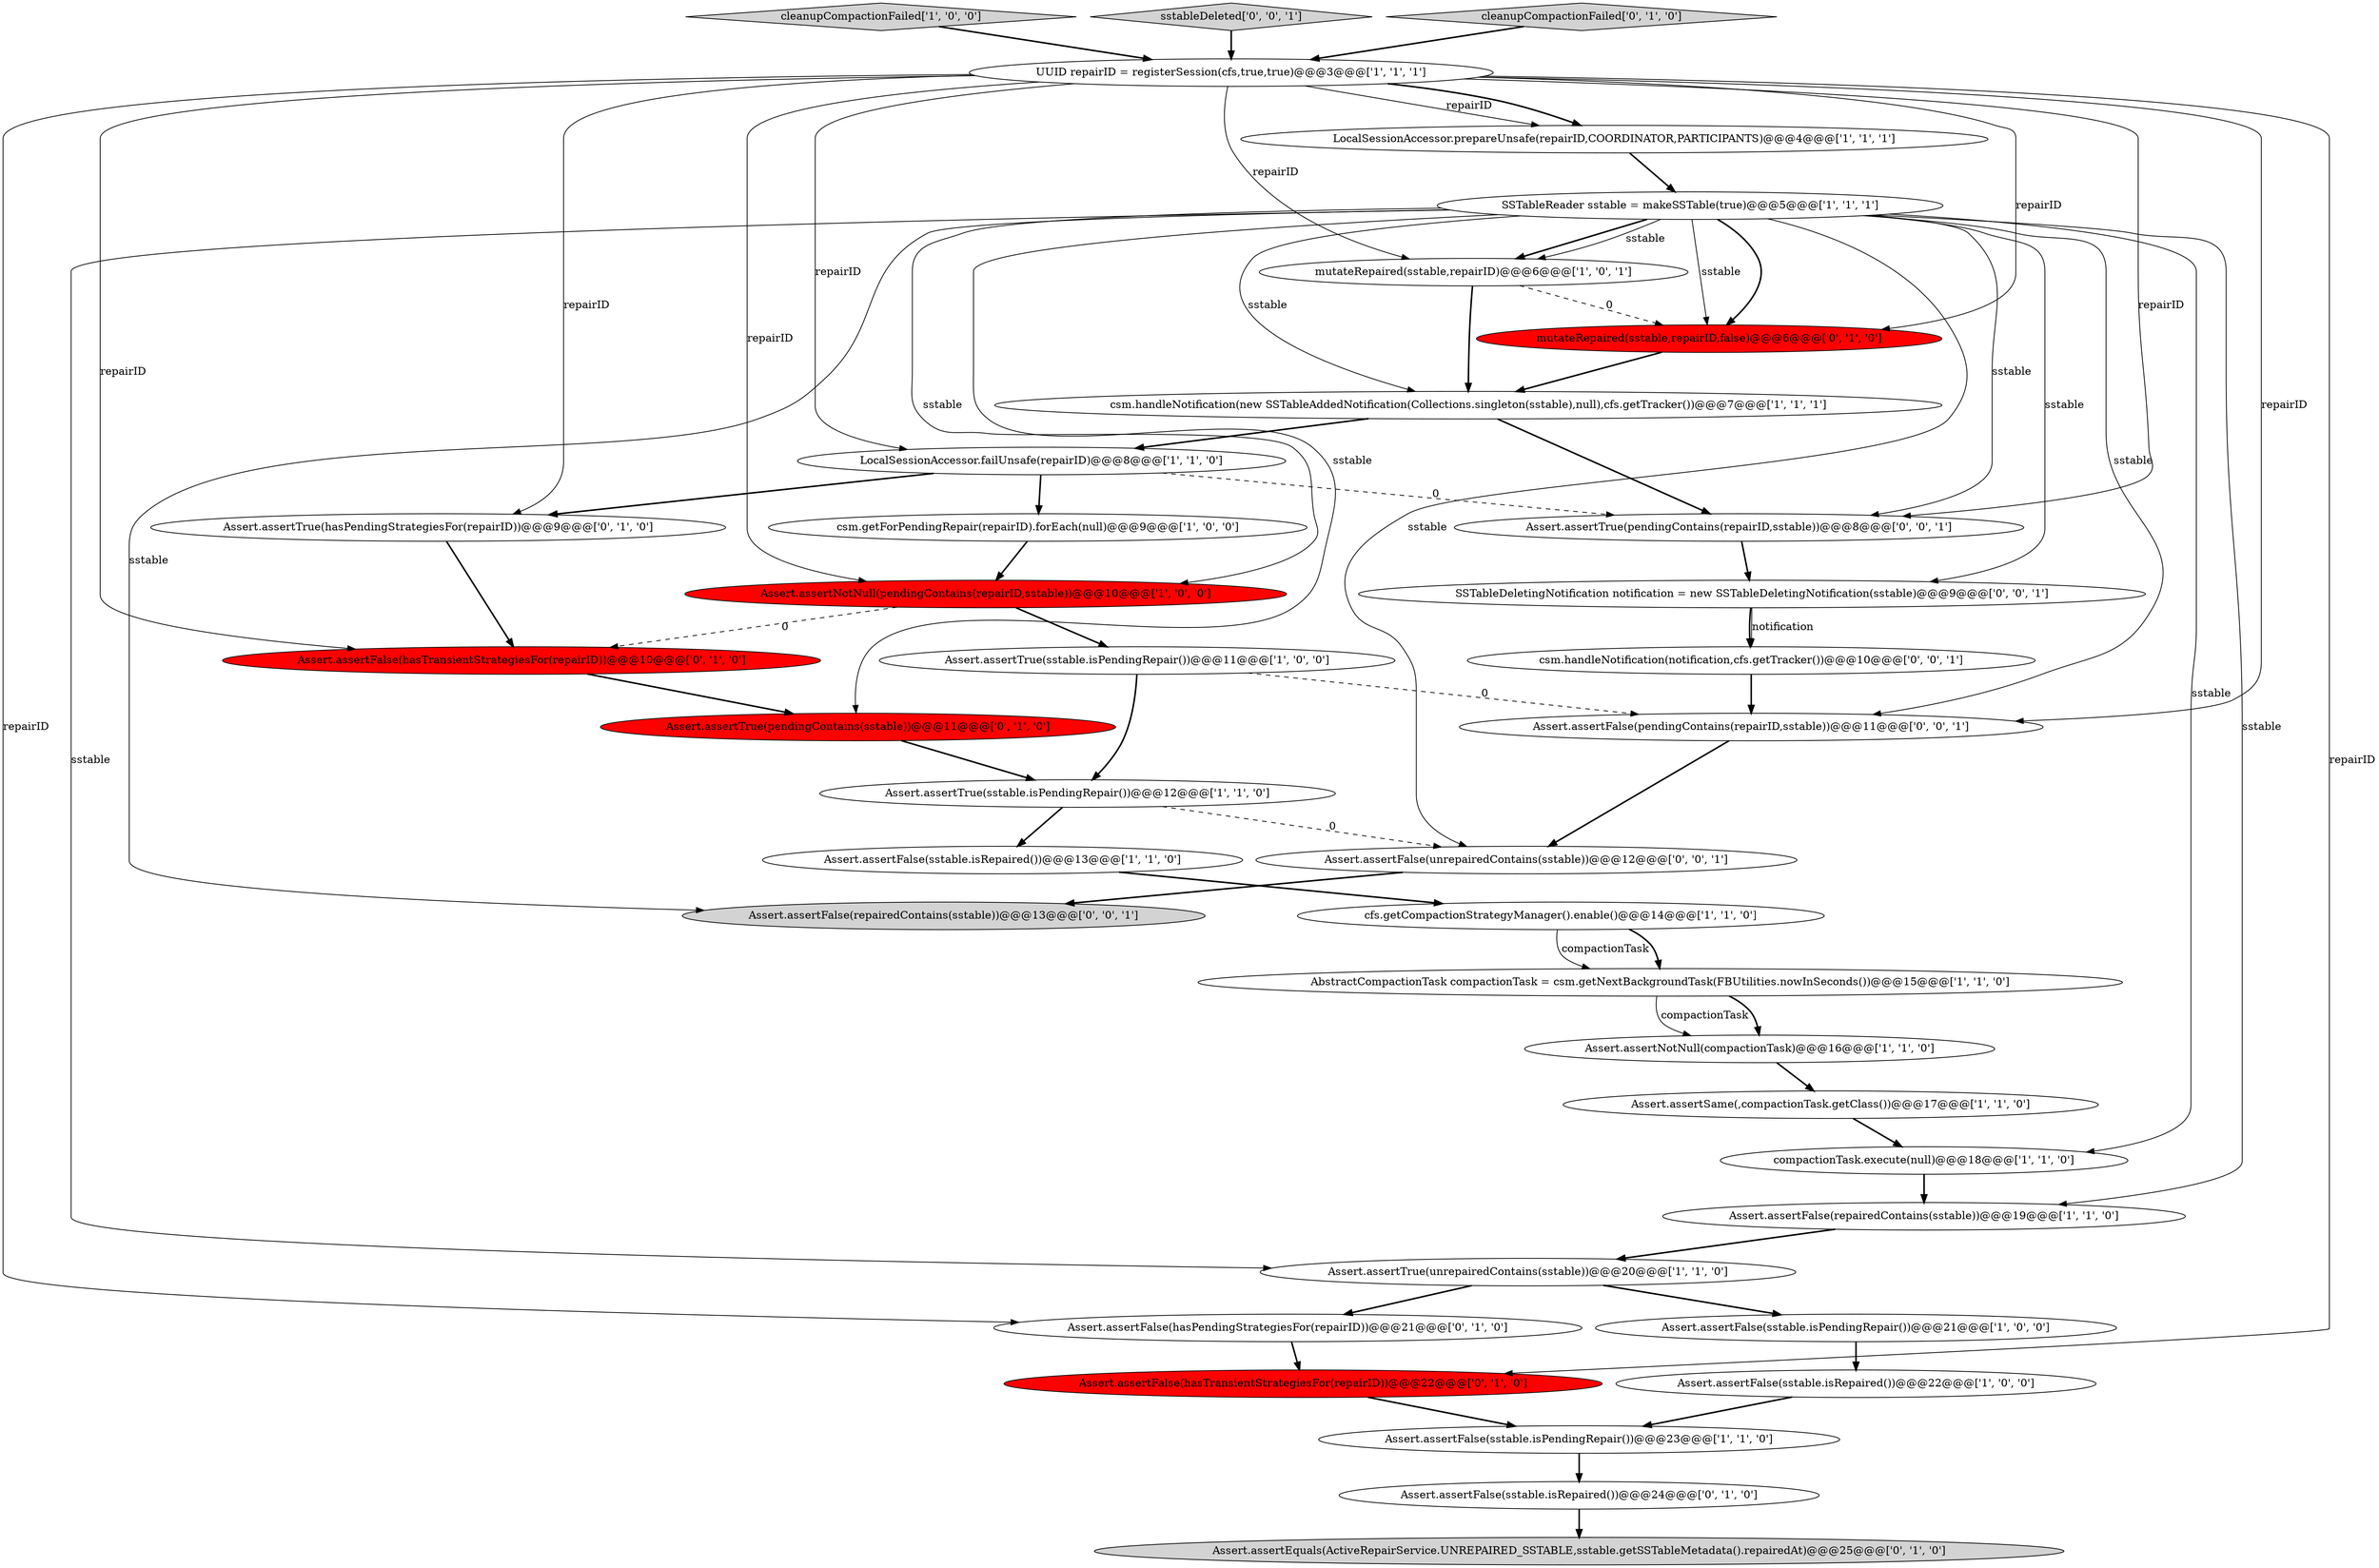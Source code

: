 digraph {
34 [style = filled, label = "Assert.assertFalse(unrepairedContains(sstable))@@@12@@@['0', '0', '1']", fillcolor = white, shape = ellipse image = "AAA0AAABBB3BBB"];
7 [style = filled, label = "Assert.assertTrue(sstable.isPendingRepair())@@@11@@@['1', '0', '0']", fillcolor = white, shape = ellipse image = "AAA0AAABBB1BBB"];
23 [style = filled, label = "Assert.assertFalse(hasTransientStrategiesFor(repairID))@@@10@@@['0', '1', '0']", fillcolor = red, shape = ellipse image = "AAA1AAABBB2BBB"];
31 [style = filled, label = "SSTableDeletingNotification notification = new SSTableDeletingNotification(sstable)@@@9@@@['0', '0', '1']", fillcolor = white, shape = ellipse image = "AAA0AAABBB3BBB"];
6 [style = filled, label = "compactionTask.execute(null)@@@18@@@['1', '1', '0']", fillcolor = white, shape = ellipse image = "AAA0AAABBB1BBB"];
32 [style = filled, label = "Assert.assertFalse(pendingContains(repairID,sstable))@@@11@@@['0', '0', '1']", fillcolor = white, shape = ellipse image = "AAA0AAABBB3BBB"];
29 [style = filled, label = "Assert.assertFalse(hasTransientStrategiesFor(repairID))@@@22@@@['0', '1', '0']", fillcolor = red, shape = ellipse image = "AAA1AAABBB2BBB"];
18 [style = filled, label = "LocalSessionAccessor.failUnsafe(repairID)@@@8@@@['1', '1', '0']", fillcolor = white, shape = ellipse image = "AAA0AAABBB1BBB"];
11 [style = filled, label = "Assert.assertFalse(sstable.isPendingRepair())@@@21@@@['1', '0', '0']", fillcolor = white, shape = ellipse image = "AAA0AAABBB1BBB"];
35 [style = filled, label = "Assert.assertFalse(repairedContains(sstable))@@@13@@@['0', '0', '1']", fillcolor = lightgray, shape = ellipse image = "AAA0AAABBB3BBB"];
4 [style = filled, label = "Assert.assertFalse(sstable.isRepaired())@@@22@@@['1', '0', '0']", fillcolor = white, shape = ellipse image = "AAA0AAABBB1BBB"];
24 [style = filled, label = "Assert.assertFalse(hasPendingStrategiesFor(repairID))@@@21@@@['0', '1', '0']", fillcolor = white, shape = ellipse image = "AAA0AAABBB2BBB"];
5 [style = filled, label = "csm.getForPendingRepair(repairID).forEach(null)@@@9@@@['1', '0', '0']", fillcolor = white, shape = ellipse image = "AAA0AAABBB1BBB"];
15 [style = filled, label = "UUID repairID = registerSession(cfs,true,true)@@@3@@@['1', '1', '1']", fillcolor = white, shape = ellipse image = "AAA0AAABBB1BBB"];
28 [style = filled, label = "Assert.assertEquals(ActiveRepairService.UNREPAIRED_SSTABLE,sstable.getSSTableMetadata().repairedAt)@@@25@@@['0', '1', '0']", fillcolor = lightgray, shape = ellipse image = "AAA0AAABBB2BBB"];
8 [style = filled, label = "SSTableReader sstable = makeSSTable(true)@@@5@@@['1', '1', '1']", fillcolor = white, shape = ellipse image = "AAA0AAABBB1BBB"];
37 [style = filled, label = "csm.handleNotification(notification,cfs.getTracker())@@@10@@@['0', '0', '1']", fillcolor = white, shape = ellipse image = "AAA0AAABBB3BBB"];
20 [style = filled, label = "Assert.assertFalse(sstable.isPendingRepair())@@@23@@@['1', '1', '0']", fillcolor = white, shape = ellipse image = "AAA0AAABBB1BBB"];
16 [style = filled, label = "Assert.assertFalse(sstable.isRepaired())@@@13@@@['1', '1', '0']", fillcolor = white, shape = ellipse image = "AAA0AAABBB1BBB"];
17 [style = filled, label = "LocalSessionAccessor.prepareUnsafe(repairID,COORDINATOR,PARTICIPANTS)@@@4@@@['1', '1', '1']", fillcolor = white, shape = ellipse image = "AAA0AAABBB1BBB"];
19 [style = filled, label = "Assert.assertTrue(sstable.isPendingRepair())@@@12@@@['1', '1', '0']", fillcolor = white, shape = ellipse image = "AAA0AAABBB1BBB"];
21 [style = filled, label = "cleanupCompactionFailed['1', '0', '0']", fillcolor = lightgray, shape = diamond image = "AAA0AAABBB1BBB"];
9 [style = filled, label = "csm.handleNotification(new SSTableAddedNotification(Collections.singleton(sstable),null),cfs.getTracker())@@@7@@@['1', '1', '1']", fillcolor = white, shape = ellipse image = "AAA0AAABBB1BBB"];
30 [style = filled, label = "Assert.assertFalse(sstable.isRepaired())@@@24@@@['0', '1', '0']", fillcolor = white, shape = ellipse image = "AAA0AAABBB2BBB"];
14 [style = filled, label = "mutateRepaired(sstable,repairID)@@@6@@@['1', '0', '1']", fillcolor = white, shape = ellipse image = "AAA0AAABBB1BBB"];
1 [style = filled, label = "AbstractCompactionTask compactionTask = csm.getNextBackgroundTask(FBUtilities.nowInSeconds())@@@15@@@['1', '1', '0']", fillcolor = white, shape = ellipse image = "AAA0AAABBB1BBB"];
22 [style = filled, label = "mutateRepaired(sstable,repairID,false)@@@6@@@['0', '1', '0']", fillcolor = red, shape = ellipse image = "AAA1AAABBB2BBB"];
0 [style = filled, label = "cfs.getCompactionStrategyManager().enable()@@@14@@@['1', '1', '0']", fillcolor = white, shape = ellipse image = "AAA0AAABBB1BBB"];
10 [style = filled, label = "Assert.assertNotNull(pendingContains(repairID,sstable))@@@10@@@['1', '0', '0']", fillcolor = red, shape = ellipse image = "AAA1AAABBB1BBB"];
36 [style = filled, label = "Assert.assertTrue(pendingContains(repairID,sstable))@@@8@@@['0', '0', '1']", fillcolor = white, shape = ellipse image = "AAA0AAABBB3BBB"];
33 [style = filled, label = "sstableDeleted['0', '0', '1']", fillcolor = lightgray, shape = diamond image = "AAA0AAABBB3BBB"];
3 [style = filled, label = "Assert.assertFalse(repairedContains(sstable))@@@19@@@['1', '1', '0']", fillcolor = white, shape = ellipse image = "AAA0AAABBB1BBB"];
12 [style = filled, label = "Assert.assertNotNull(compactionTask)@@@16@@@['1', '1', '0']", fillcolor = white, shape = ellipse image = "AAA0AAABBB1BBB"];
13 [style = filled, label = "Assert.assertTrue(unrepairedContains(sstable))@@@20@@@['1', '1', '0']", fillcolor = white, shape = ellipse image = "AAA0AAABBB1BBB"];
26 [style = filled, label = "cleanupCompactionFailed['0', '1', '0']", fillcolor = lightgray, shape = diamond image = "AAA0AAABBB2BBB"];
25 [style = filled, label = "Assert.assertTrue(hasPendingStrategiesFor(repairID))@@@9@@@['0', '1', '0']", fillcolor = white, shape = ellipse image = "AAA0AAABBB2BBB"];
27 [style = filled, label = "Assert.assertTrue(pendingContains(sstable))@@@11@@@['0', '1', '0']", fillcolor = red, shape = ellipse image = "AAA1AAABBB2BBB"];
2 [style = filled, label = "Assert.assertSame(,compactionTask.getClass())@@@17@@@['1', '1', '0']", fillcolor = white, shape = ellipse image = "AAA0AAABBB1BBB"];
8->6 [style = solid, label="sstable"];
17->8 [style = bold, label=""];
8->27 [style = solid, label="sstable"];
5->10 [style = bold, label=""];
15->18 [style = solid, label="repairID"];
6->3 [style = bold, label=""];
15->22 [style = solid, label="repairID"];
16->0 [style = bold, label=""];
31->37 [style = bold, label=""];
31->37 [style = solid, label="notification"];
8->13 [style = solid, label="sstable"];
8->36 [style = solid, label="sstable"];
8->32 [style = solid, label="sstable"];
23->27 [style = bold, label=""];
13->24 [style = bold, label=""];
8->31 [style = solid, label="sstable"];
33->15 [style = bold, label=""];
8->3 [style = solid, label="sstable"];
2->6 [style = bold, label=""];
25->23 [style = bold, label=""];
0->1 [style = solid, label="compactionTask"];
21->15 [style = bold, label=""];
15->10 [style = solid, label="repairID"];
11->4 [style = bold, label=""];
22->9 [style = bold, label=""];
36->31 [style = bold, label=""];
15->17 [style = solid, label="repairID"];
1->12 [style = solid, label="compactionTask"];
8->14 [style = bold, label=""];
14->22 [style = dashed, label="0"];
15->14 [style = solid, label="repairID"];
24->29 [style = bold, label=""];
32->34 [style = bold, label=""];
15->24 [style = solid, label="repairID"];
15->25 [style = solid, label="repairID"];
10->7 [style = bold, label=""];
15->23 [style = solid, label="repairID"];
13->11 [style = bold, label=""];
8->22 [style = bold, label=""];
19->16 [style = bold, label=""];
8->14 [style = solid, label="sstable"];
15->29 [style = solid, label="repairID"];
19->34 [style = dashed, label="0"];
29->20 [style = bold, label=""];
15->17 [style = bold, label=""];
12->2 [style = bold, label=""];
8->22 [style = solid, label="sstable"];
8->34 [style = solid, label="sstable"];
9->18 [style = bold, label=""];
30->28 [style = bold, label=""];
8->35 [style = solid, label="sstable"];
15->32 [style = solid, label="repairID"];
0->1 [style = bold, label=""];
15->36 [style = solid, label="repairID"];
18->5 [style = bold, label=""];
18->36 [style = dashed, label="0"];
26->15 [style = bold, label=""];
4->20 [style = bold, label=""];
1->12 [style = bold, label=""];
18->25 [style = bold, label=""];
3->13 [style = bold, label=""];
37->32 [style = bold, label=""];
7->32 [style = dashed, label="0"];
8->10 [style = solid, label="sstable"];
14->9 [style = bold, label=""];
27->19 [style = bold, label=""];
34->35 [style = bold, label=""];
20->30 [style = bold, label=""];
10->23 [style = dashed, label="0"];
7->19 [style = bold, label=""];
8->9 [style = solid, label="sstable"];
9->36 [style = bold, label=""];
}
